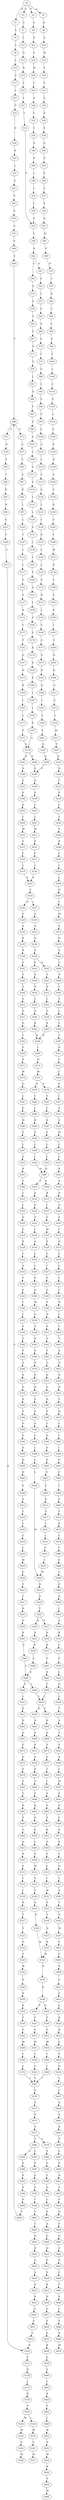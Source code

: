 strict digraph  {
	S0 -> S1 [ label = S ];
	S0 -> S2 [ label = G ];
	S0 -> S3 [ label = V ];
	S0 -> S4 [ label = P ];
	S1 -> S5 [ label = L ];
	S2 -> S6 [ label = R ];
	S3 -> S7 [ label = C ];
	S4 -> S8 [ label = E ];
	S5 -> S9 [ label = L ];
	S6 -> S10 [ label = A ];
	S7 -> S11 [ label = I ];
	S8 -> S12 [ label = R ];
	S9 -> S13 [ label = L ];
	S10 -> S14 [ label = W ];
	S11 -> S15 [ label = Q ];
	S12 -> S16 [ label = A ];
	S13 -> S17 [ label = V ];
	S14 -> S18 [ label = F ];
	S15 -> S19 [ label = N ];
	S16 -> S20 [ label = M ];
	S17 -> S21 [ label = L ];
	S18 -> S22 [ label = V ];
	S19 -> S23 [ label = L ];
	S20 -> S24 [ label = C ];
	S21 -> S25 [ label = G ];
	S22 -> S26 [ label = G ];
	S23 -> S27 [ label = L ];
	S24 -> S28 [ label = A ];
	S25 -> S29 [ label = D ];
	S26 -> S30 [ label = D ];
	S27 -> S31 [ label = L ];
	S28 -> S32 [ label = C ];
	S29 -> S33 [ label = D ];
	S30 -> S34 [ label = E ];
	S31 -> S35 [ label = V ];
	S32 -> S36 [ label = V ];
	S33 -> S37 [ label = L ];
	S34 -> S38 [ label = E ];
	S35 -> S39 [ label = L ];
	S36 -> S40 [ label = Q ];
	S37 -> S41 [ label = A ];
	S38 -> S42 [ label = Q ];
	S39 -> S43 [ label = S ];
	S40 -> S44 [ label = N ];
	S41 -> S45 [ label = P ];
	S42 -> S46 [ label = E ];
	S43 -> S47 [ label = N ];
	S43 -> S48 [ label = G ];
	S44 -> S49 [ label = L ];
	S45 -> S50 [ label = S ];
	S46 -> S51 [ label = A ];
	S47 -> S52 [ label = E ];
	S48 -> S53 [ label = E ];
	S49 -> S54 [ label = L ];
	S50 -> S55 [ label = S ];
	S51 -> S56 [ label = S ];
	S52 -> S57 [ label = L ];
	S53 -> S58 [ label = V ];
	S54 -> S59 [ label = L ];
	S55 -> S60 [ label = P ];
	S56 -> S61 [ label = H ];
	S57 -> S62 [ label = A ];
	S58 -> S63 [ label = A ];
	S59 -> S35 [ label = V ];
	S60 -> S64 [ label = V ];
	S61 -> S65 [ label = M ];
	S62 -> S66 [ label = S ];
	S63 -> S67 [ label = P ];
	S64 -> S68 [ label = P ];
	S65 -> S69 [ label = P ];
	S66 -> S70 [ label = P ];
	S67 -> S71 [ label = S ];
	S68 -> S72 [ label = R ];
	S68 -> S73 [ label = N ];
	S69 -> S74 [ label = N ];
	S70 -> S75 [ label = C ];
	S71 -> S76 [ label = G ];
	S72 -> S77 [ label = G ];
	S73 -> S78 [ label = R ];
	S74 -> S79 [ label = L ];
	S75 -> S80 [ label = G ];
	S76 -> S81 [ label = L ];
	S77 -> S82 [ label = C ];
	S78 -> S83 [ label = S ];
	S79 -> S84 [ label = R ];
	S80 -> S85 [ label = L ];
	S81 -> S86 [ label = Q ];
	S82 -> S87 [ label = A ];
	S83 -> S88 [ label = A ];
	S84 -> S89 [ label = C ];
	S85 -> S90 [ label = E ];
	S86 -> S91 [ label = P ];
	S87 -> S92 [ label = D ];
	S88 -> S93 [ label = R ];
	S89 -> S94 [ label = C ];
	S90 -> S95 [ label = P ];
	S91 -> S96 [ label = D ];
	S92 -> S97 [ label = L ];
	S93 -> S98 [ label = N ];
	S94 -> S99 [ label = E ];
	S95 -> S100 [ label = E ];
	S96 -> S101 [ label = A ];
	S97 -> S102 [ label = L ];
	S98 -> S103 [ label = G ];
	S99 -> S104 [ label = P ];
	S100 -> S105 [ label = A ];
	S101 -> S106 [ label = C ];
	S102 -> S107 [ label = T ];
	S103 -> S108 [ label = P ];
	S104 -> S109 [ label = I ];
	S105 -> S110 [ label = C ];
	S106 -> S111 [ label = A ];
	S107 -> S112 [ label = L ];
	S108 -> S113 [ label = G ];
	S109 -> S114 [ label = L ];
	S110 -> S115 [ label = A ];
	S111 -> S116 [ label = S ];
	S112 -> S117 [ label = L ];
	S113 -> S118 [ label = R ];
	S114 -> S119 [ label = S ];
	S115 -> S120 [ label = G ];
	S116 -> S121 [ label = L ];
	S117 -> S122 [ label = A ];
	S118 -> S123 [ label = P ];
	S119 -> S124 [ label = L ];
	S120 -> S125 [ label = L ];
	S121 -> S126 [ label = L ];
	S122 -> S127 [ label = E ];
	S123 -> S128 [ label = N ];
	S124 -> S129 [ label = F ];
	S125 -> S130 [ label = L ];
	S126 -> S131 [ label = S ];
	S127 -> S132 [ label = R ];
	S128 -> S133 [ label = L ];
	S129 -> S134 [ label = K ];
	S130 -> S135 [ label = R ];
	S131 -> S136 [ label = L ];
	S132 -> S137 [ label = V ];
	S133 -> S138 [ label = R ];
	S134 -> S139 [ label = D ];
	S135 -> S140 [ label = L ];
	S136 -> S141 [ label = L ];
	S137 -> S142 [ label = P ];
	S138 -> S143 [ label = S ];
	S139 -> S144 [ label = A ];
	S140 -> S145 [ label = L ];
	S141 -> S146 [ label = P ];
	S142 -> S147 [ label = G ];
	S143 -> S148 [ label = M ];
	S143 -> S149 [ label = L ];
	S144 -> S150 [ label = S ];
	S145 -> S151 [ label = P ];
	S146 -> S152 [ label = Q ];
	S147 -> S153 [ label = H ];
	S148 -> S154 [ label = W ];
	S149 -> S155 [ label = W ];
	S150 -> S156 [ label = K ];
	S151 -> S157 [ label = H ];
	S152 -> S158 [ label = L ];
	S153 -> S159 [ label = R ];
	S154 -> S160 [ label = S ];
	S155 -> S161 [ label = S ];
	S156 -> S162 [ label = G ];
	S157 -> S163 [ label = L ];
	S158 -> S164 [ label = V ];
	S159 -> S165 [ label = L ];
	S160 -> S166 [ label = M ];
	S161 -> S167 [ label = M ];
	S162 -> S168 [ label = Y ];
	S163 -> S169 [ label = V ];
	S164 -> S170 [ label = P ];
	S165 -> S171 [ label = L ];
	S168 -> S172 [ label = M ];
	S169 -> S173 [ label = A ];
	S170 -> S174 [ label = K ];
	S171 -> S175 [ label = P ];
	S172 -> S176 [ label = D ];
	S173 -> S177 [ label = S ];
	S174 -> S178 [ label = H ];
	S175 -> S179 [ label = Q ];
	S176 -> S180 [ label = T ];
	S177 -> S181 [ label = H ];
	S178 -> S182 [ label = R ];
	S179 -> S183 [ label = R ];
	S179 -> S184 [ label = Q ];
	S180 -> S185 [ label = E ];
	S181 -> S186 [ label = Q ];
	S182 -> S187 [ label = L ];
	S183 -> S188 [ label = A ];
	S184 -> S189 [ label = S ];
	S185 -> S190 [ label = R ];
	S186 -> S191 [ label = L ];
	S187 -> S192 [ label = L ];
	S188 -> S193 [ label = E ];
	S189 -> S194 [ label = Q ];
	S190 -> S195 [ label = I ];
	S191 -> S196 [ label = L ];
	S192 -> S197 [ label = P ];
	S193 -> S198 [ label = S ];
	S194 -> S199 [ label = G ];
	S195 -> S200 [ label = S ];
	S196 -> S201 [ label = P ];
	S197 -> S179 [ label = Q ];
	S198 -> S202 [ label = V ];
	S199 -> S203 [ label = I ];
	S200 -> S204 [ label = R ];
	S201 -> S205 [ label = Q ];
	S202 -> S206 [ label = L ];
	S203 -> S207 [ label = L ];
	S204 -> S208 [ label = R ];
	S205 -> S209 [ label = Q ];
	S206 -> S210 [ label = M ];
	S207 -> S211 [ label = M ];
	S208 -> S212 [ label = Q ];
	S209 -> S189 [ label = S ];
	S210 -> S213 [ label = E ];
	S211 -> S214 [ label = E ];
	S212 -> S215 [ label = S ];
	S213 -> S216 [ label = F ];
	S214 -> S217 [ label = F ];
	S215 -> S218 [ label = L ];
	S216 -> S219 [ label = L ];
	S217 -> S220 [ label = L ];
	S218 -> S221 [ label = M ];
	S219 -> S222 [ label = K ];
	S220 -> S222 [ label = K ];
	S221 -> S223 [ label = V ];
	S222 -> S224 [ label = L ];
	S223 -> S225 [ label = H ];
	S224 -> S226 [ label = Q ];
	S224 -> S227 [ label = L ];
	S225 -> S228 [ label = N ];
	S226 -> S229 [ label = E ];
	S227 -> S230 [ label = A ];
	S228 -> S231 [ label = C ];
	S229 -> S232 [ label = A ];
	S230 -> S233 [ label = G ];
	S231 -> S234 [ label = P ];
	S232 -> S235 [ label = R ];
	S233 -> S236 [ label = Q ];
	S234 -> S237 [ label = L ];
	S235 -> S238 [ label = R ];
	S236 -> S239 [ label = S ];
	S237 -> S240 [ label = L ];
	S238 -> S241 [ label = E ];
	S239 -> S242 [ label = E ];
	S239 -> S243 [ label = D ];
	S240 -> S244 [ label = Y ];
	S241 -> S245 [ label = E ];
	S242 -> S246 [ label = S ];
	S243 -> S247 [ label = S ];
	S244 -> S248 [ label = R ];
	S245 -> S249 [ label = V ];
	S246 -> S250 [ label = D ];
	S247 -> S251 [ label = D ];
	S248 -> S252 [ label = L ];
	S249 -> S253 [ label = G ];
	S250 -> S254 [ label = L ];
	S251 -> S255 [ label = L ];
	S252 -> S256 [ label = I ];
	S253 -> S257 [ label = D ];
	S254 -> S258 [ label = G ];
	S255 -> S259 [ label = G ];
	S256 -> S260 [ label = L ];
	S257 -> S261 [ label = G ];
	S258 -> S262 [ label = R ];
	S259 -> S263 [ label = R ];
	S260 -> S264 [ label = Q ];
	S261 -> S265 [ label = L ];
	S262 -> S266 [ label = R ];
	S263 -> S266 [ label = R ];
	S264 -> S267 [ label = L ];
	S265 -> S268 [ label = E ];
	S266 -> S269 [ label = L ];
	S267 -> S270 [ label = M ];
	S268 -> S271 [ label = D ];
	S269 -> S272 [ label = H ];
	S270 -> S273 [ label = V ];
	S271 -> S274 [ label = W ];
	S272 -> S275 [ label = W ];
	S273 -> S276 [ label = D ];
	S274 -> S277 [ label = Q ];
	S275 -> S278 [ label = H ];
	S275 -> S279 [ label = Q ];
	S276 -> S280 [ label = E ];
	S277 -> S281 [ label = L ];
	S278 -> S282 [ label = L ];
	S279 -> S283 [ label = V ];
	S280 -> S284 [ label = C ];
	S281 -> S285 [ label = Q ];
	S282 -> S286 [ label = L ];
	S283 -> S287 [ label = L ];
	S284 -> S288 [ label = N ];
	S285 -> S289 [ label = W ];
	S286 -> S290 [ label = R ];
	S287 -> S291 [ label = R ];
	S288 -> S292 [ label = L ];
	S289 -> S293 [ label = A ];
	S290 -> S294 [ label = E ];
	S291 -> S295 [ label = E ];
	S292 -> S296 [ label = S ];
	S293 -> S297 [ label = L ];
	S294 -> S298 [ label = L ];
	S295 -> S299 [ label = L ];
	S296 -> S300 [ label = L ];
	S297 -> S301 [ label = V ];
	S298 -> S302 [ label = I ];
	S299 -> S303 [ label = I ];
	S300 -> S304 [ label = L ];
	S301 -> S305 [ label = R ];
	S302 -> S306 [ label = N ];
	S303 -> S306 [ label = N ];
	S304 -> S307 [ label = T ];
	S305 -> S308 [ label = T ];
	S306 -> S309 [ label = K ];
	S306 -> S310 [ label = E ];
	S307 -> S311 [ label = Q ];
	S308 -> S312 [ label = L ];
	S309 -> S313 [ label = R ];
	S310 -> S314 [ label = S ];
	S311 -> S315 [ label = F ];
	S312 -> S316 [ label = L ];
	S313 -> S317 [ label = I ];
	S314 -> S318 [ label = V ];
	S315 -> S319 [ label = L ];
	S316 -> S320 [ label = D ];
	S317 -> S321 [ label = V ];
	S318 -> S322 [ label = V ];
	S319 -> S323 [ label = S ];
	S320 -> S324 [ label = E ];
	S321 -> S325 [ label = M ];
	S322 -> S326 [ label = L ];
	S323 -> S327 [ label = L ];
	S324 -> S328 [ label = R ];
	S325 -> S329 [ label = E ];
	S326 -> S330 [ label = E ];
	S327 -> S331 [ label = S ];
	S328 -> S332 [ label = L ];
	S329 -> S333 [ label = L ];
	S330 -> S334 [ label = L ];
	S331 -> S335 [ label = V ];
	S332 -> S336 [ label = A ];
	S333 -> S337 [ label = I ];
	S334 -> S338 [ label = I ];
	S335 -> S339 [ label = M ];
	S336 -> S340 [ label = F ];
	S337 -> S341 [ label = P ];
	S338 -> S342 [ label = P ];
	S339 -> S343 [ label = C ];
	S340 -> S344 [ label = E ];
	S341 -> S345 [ label = G ];
	S342 -> S346 [ label = G ];
	S343 -> S347 [ label = L ];
	S344 -> S348 [ label = L ];
	S345 -> S349 [ label = V ];
	S346 -> S350 [ label = M ];
	S347 -> S351 [ label = R ];
	S348 -> S352 [ label = L ];
	S349 -> S353 [ label = N ];
	S350 -> S354 [ label = G ];
	S351 -> S355 [ label = S ];
	S352 -> S356 [ label = P ];
	S353 -> S357 [ label = P ];
	S354 -> S358 [ label = G ];
	S355 -> S359 [ label = N ];
	S356 -> S360 [ label = G ];
	S357 -> S361 [ label = V ];
	S358 -> S362 [ label = Q ];
	S359 -> S363 [ label = G ];
	S360 -> S364 [ label = P ];
	S361 -> S365 [ label = T ];
	S362 -> S366 [ label = E ];
	S363 -> S367 [ label = S ];
	S364 -> S368 [ label = A ];
	S365 -> S369 [ label = G ];
	S366 -> S370 [ label = S ];
	S367 -> S371 [ label = I ];
	S368 -> S372 [ label = N ];
	S369 -> S373 [ label = D ];
	S370 -> S374 [ label = P ];
	S371 -> S375 [ label = H ];
	S372 -> S376 [ label = P ];
	S373 -> S377 [ label = G ];
	S374 -> S378 [ label = R ];
	S375 -> S379 [ label = T ];
	S376 -> S380 [ label = A ];
	S377 -> S381 [ label = D ];
	S378 -> S382 [ label = E ];
	S379 -> S383 [ label = L ];
	S380 -> S384 [ label = S ];
	S381 -> S385 [ label = P ];
	S382 -> S386 [ label = E ];
	S383 -> S387 [ label = L ];
	S384 -> S388 [ label = P ];
	S385 -> S389 [ label = C ];
	S386 -> S390 [ label = A ];
	S387 -> S391 [ label = I ];
	S388 -> S392 [ label = V ];
	S389 -> S393 [ label = D ];
	S390 -> S394 [ label = L ];
	S391 -> S395 [ label = D ];
	S392 -> S396 [ label = A ];
	S393 -> S397 [ label = S ];
	S394 -> S398 [ label = L ];
	S395 -> S399 [ label = L ];
	S396 -> S400 [ label = H ];
	S397 -> S401 [ label = P ];
	S398 -> S402 [ label = C ];
	S399 -> S403 [ label = I ];
	S400 -> S404 [ label = D ];
	S401 -> S405 [ label = Q ];
	S402 -> S406 [ label = L ];
	S403 -> S407 [ label = T ];
	S404 -> S408 [ label = E ];
	S405 -> S409 [ label = E ];
	S406 -> S410 [ label = M ];
	S407 -> S411 [ label = D ];
	S408 -> S412 [ label = A ];
	S409 -> S413 [ label = D ];
	S410 -> S414 [ label = Q ];
	S411 -> S415 [ label = N ];
	S412 -> S416 [ label = L ];
	S413 -> S417 [ label = A ];
	S414 -> S418 [ label = D ];
	S415 -> S419 [ label = D ];
	S416 -> S420 [ label = L ];
	S417 -> S421 [ label = L ];
	S418 -> S422 [ label = T ];
	S419 -> S423 [ label = H ];
	S420 -> S424 [ label = T ];
	S421 -> S425 [ label = L ];
	S422 -> S426 [ label = H ];
	S422 -> S427 [ label = N ];
	S423 -> S428 [ label = C ];
	S424 -> S429 [ label = L ];
	S425 -> S430 [ label = C ];
	S426 -> S431 [ label = N ];
	S427 -> S432 [ label = N ];
	S428 -> S433 [ label = H ];
	S429 -> S434 [ label = M ];
	S430 -> S435 [ label = L ];
	S431 -> S436 [ label = R ];
	S432 -> S437 [ label = R ];
	S433 -> S438 [ label = L ];
	S434 -> S439 [ label = Q ];
	S435 -> S410 [ label = M ];
	S436 -> S440 [ label = V ];
	S437 -> S441 [ label = V ];
	S438 -> S442 [ label = L ];
	S439 -> S443 [ label = Y ];
	S440 -> S444 [ label = A ];
	S441 -> S445 [ label = A ];
	S442 -> S446 [ label = I ];
	S443 -> S447 [ label = T ];
	S444 -> S448 [ label = S ];
	S444 -> S449 [ label = T ];
	S445 -> S450 [ label = T ];
	S446 -> S451 [ label = F ];
	S447 -> S452 [ label = H ];
	S448 -> S453 [ label = L ];
	S449 -> S454 [ label = L ];
	S450 -> S454 [ label = L ];
	S451 -> S455 [ label = C ];
	S452 -> S456 [ label = N ];
	S453 -> S457 [ label = D ];
	S454 -> S458 [ label = D ];
	S454 -> S459 [ label = E ];
	S455 -> S460 [ label = L ];
	S456 -> S461 [ label = R ];
	S457 -> S462 [ label = D ];
	S458 -> S463 [ label = D ];
	S459 -> S464 [ label = D ];
	S460 -> S465 [ label = F ];
	S461 -> S466 [ label = V ];
	S462 -> S467 [ label = A ];
	S463 -> S468 [ label = S ];
	S464 -> S469 [ label = A ];
	S465 -> S470 [ label = T ];
	S466 -> S444 [ label = A ];
	S467 -> S471 [ label = G ];
	S468 -> S472 [ label = S ];
	S469 -> S473 [ label = A ];
	S470 -> S474 [ label = K ];
	S471 -> S475 [ label = G ];
	S472 -> S476 [ label = S ];
	S473 -> S477 [ label = G ];
	S474 -> S478 [ label = L ];
	S475 -> S479 [ label = P ];
	S476 -> S480 [ label = S ];
	S477 -> S481 [ label = T ];
	S478 -> S482 [ label = L ];
	S479 -> S483 [ label = A ];
	S480 -> S484 [ label = S ];
	S481 -> S485 [ label = I ];
	S482 -> S486 [ label = S ];
	S483 -> S487 [ label = V ];
	S484 -> S488 [ label = E ];
	S485 -> S489 [ label = S ];
	S486 -> S490 [ label = T ];
	S487 -> S491 [ label = R ];
	S488 -> S492 [ label = R ];
	S489 -> S493 [ label = A ];
	S490 -> S494 [ label = E ];
	S491 -> S495 [ label = P ];
	S492 -> S496 [ label = Q ];
	S493 -> S497 [ label = E ];
	S494 -> S498 [ label = S ];
	S495 -> S499 [ label = G ];
	S496 -> S500 [ label = E ];
	S497 -> S501 [ label = R ];
	S498 -> S502 [ label = I ];
	S499 -> S503 [ label = Q ];
	S500 -> S504 [ label = L ];
	S501 -> S505 [ label = Q ];
	S502 -> S506 [ label = S ];
	S503 -> S507 [ label = R ];
	S504 -> S508 [ label = V ];
	S505 -> S509 [ label = E ];
	S506 -> S510 [ label = R ];
	S507 -> S511 [ label = E ];
	S508 -> S512 [ label = W ];
	S509 -> S513 [ label = L ];
	S510 -> S514 [ label = L ];
	S511 -> S515 [ label = L ];
	S512 -> S516 [ label = S ];
	S513 -> S517 [ label = I ];
	S514 -> S518 [ label = F ];
	S515 -> S519 [ label = I ];
	S516 -> S520 [ label = V ];
	S517 -> S521 [ label = W ];
	S518 -> S522 [ label = L ];
	S519 -> S523 [ label = R ];
	S520 -> S524 [ label = Q ];
	S521 -> S525 [ label = S ];
	S522 -> S526 [ label = D ];
	S523 -> S527 [ label = V ];
	S524 -> S528 [ label = R ];
	S525 -> S529 [ label = V ];
	S526 -> S530 [ label = L ];
	S527 -> S531 [ label = V ];
	S528 -> S532 [ label = W ];
	S529 -> S533 [ label = Q ];
	S530 -> S534 [ label = Y ];
	S531 -> S535 [ label = Q ];
	S532 -> S536 [ label = H ];
	S533 -> S537 [ label = R ];
	S534 -> S538 [ label = A ];
	S535 -> S539 [ label = S ];
	S536 -> S540 [ label = N ];
	S537 -> S532 [ label = W ];
	S538 -> S541 [ label = T ];
	S539 -> S542 [ label = W ];
	S540 -> S543 [ label = E ];
	S540 -> S544 [ label = Q ];
	S541 -> S545 [ label = S ];
	S542 -> S546 [ label = H ];
	S543 -> S547 [ label = F ];
	S544 -> S548 [ label = F ];
	S545 -> S549 [ label = A ];
	S546 -> S550 [ label = N ];
	S547 -> S551 [ label = V ];
	S548 -> S552 [ label = V ];
	S549 -> S553 [ label = I ];
	S550 -> S554 [ label = K ];
	S551 -> S555 [ label = M ];
	S552 -> S556 [ label = M ];
	S553 -> S557 [ label = M ];
	S554 -> S558 [ label = F ];
	S555 -> S559 [ label = L ];
	S556 -> S560 [ label = L ];
	S557 -> S561 [ label = E ];
	S558 -> S562 [ label = V ];
	S559 -> S563 [ label = C ];
	S560 -> S564 [ label = C ];
	S561 -> S565 [ label = D ];
	S562 -> S566 [ label = M ];
	S563 -> S567 [ label = T ];
	S564 -> S567 [ label = T ];
	S565 -> S568 [ label = L ];
	S566 -> S569 [ label = L ];
	S567 -> S570 [ label = E ];
	S568 -> S571 [ label = S ];
	S569 -> S572 [ label = C ];
	S570 -> S573 [ label = P ];
	S571 -> S574 [ label = S ];
	S572 -> S567 [ label = T ];
	S573 -> S575 [ label = D ];
	S574 -> S576 [ label = T ];
	S575 -> S577 [ label = A ];
	S576 -> S578 [ label = H ];
	S577 -> S579 [ label = V ];
	S577 -> S580 [ label = T ];
	S578 -> S581 [ label = L ];
	S579 -> S582 [ label = V ];
	S580 -> S583 [ label = C ];
	S580 -> S584 [ label = V ];
	S581 -> S585 [ label = A ];
	S582 -> S586 [ label = P ];
	S583 -> S587 [ label = P ];
	S584 -> S588 [ label = P ];
	S585 -> S589 [ label = T ];
	S586 -> S590 [ label = T ];
	S587 -> S591 [ label = G ];
	S588 -> S592 [ label = S ];
	S589 -> S593 [ label = G ];
	S590 -> S594 [ label = Q ];
	S591 -> S595 [ label = P ];
	S592 -> S596 [ label = S ];
	S593 -> S597 [ label = M ];
	S594 -> S598 [ label = L ];
	S595 -> S599 [ label = T ];
	S596 -> S600 [ label = P ];
	S597 -> S601 [ label = V ];
	S598 -> S602 [ label = S ];
	S599 -> S603 [ label = A ];
	S600 -> S604 [ label = V ];
	S601 -> S605 [ label = P ];
	S602 -> S606 [ label = A ];
	S603 -> S607 [ label = T ];
	S604 -> S68 [ label = P ];
	S605 -> S608 [ label = V ];
	S606 -> S609 [ label = G ];
	S607 -> S610 [ label = N ];
	S608 -> S611 [ label = L ];
	S609 -> S612 [ label = Q ];
	S610 -> S613 [ label = H ];
	S611 -> S614 [ label = F ];
	S612 -> S615 [ label = P ];
	S613 -> S616 [ label = G ];
	S614 -> S617 [ label = G ];
	S615 -> S618 [ label = V ];
	S616 -> S619 [ label = S ];
	S617 -> S620 [ label = N ];
	S618 -> S621 [ label = R ];
	S619 -> S622 [ label = R ];
	S620 -> S623 [ label = H ];
	S621 -> S624 [ label = H ];
	S622 -> S625 [ label = N ];
	S623 -> S626 [ label = L ];
	S624 -> S627 [ label = G ];
	S625 -> S628 [ label = G ];
	S626 -> S629 [ label = Y ];
	S627 -> S630 [ label = P ];
	S628 -> S631 [ label = P ];
	S629 -> S632 [ label = D ];
	S630 -> S633 [ label = G ];
	S631 -> S634 [ label = G ];
	S632 -> S635 [ label = L ];
	S633 -> S636 [ label = R ];
	S634 -> S118 [ label = R ];
	S635 -> S637 [ label = L ];
	S636 -> S638 [ label = S ];
	S637 -> S639 [ label = Q ];
	S638 -> S640 [ label = A ];
	S639 -> S641 [ label = S ];
	S640 -> S642 [ label = L ];
	S641 -> S643 [ label = R ];
	S642 -> S644 [ label = R ];
	S643 -> S645 [ label = V ];
	S644 -> S646 [ label = S ];
	S645 -> S647 [ label = L ];
	S646 -> S648 [ label = L ];
	S647 -> S649 [ label = P ];
	S648 -> S650 [ label = W ];
	S649 -> S651 [ label = H ];
	S650 -> S652 [ label = N ];
	S651 -> S653 [ label = A ];
	S652 -> S654 [ label = M ];
	S653 -> S655 [ label = V ];
	S654 -> S656 [ label = R ];
	S655 -> S657 [ label = Q ];
	S656 -> S658 [ label = E ];
	S657 -> S659 [ label = V ];
	S658 -> S660 [ label = M ];
	S659 -> S661 [ label = V ];
	S661 -> S662 [ label = A ];
	S662 -> S663 [ label = N ];
	S663 -> S664 [ label = C ];
	S664 -> S665 [ label = F ];
	S665 -> S666 [ label = E ];
	S666 -> S667 [ label = L ];
	S667 -> S668 [ label = S ];
	S668 -> S669 [ label = N ];
	S669 -> S670 [ label = M ];
}
